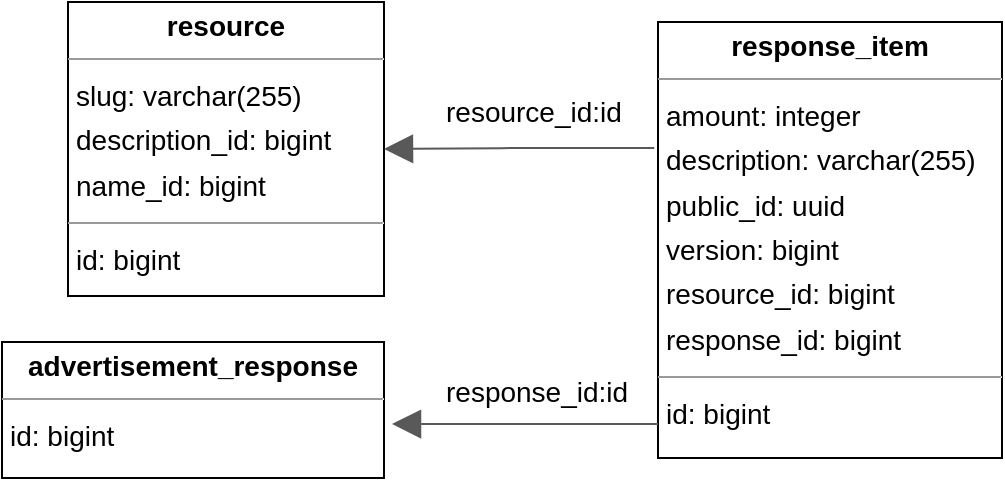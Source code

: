 <mxfile version="20.7.4" type="device"><diagram id="qm36CjVkP01q_Ev-GdK1" name="Page-1"><mxGraphModel dx="1818" dy="827" grid="1" gridSize="10" guides="1" tooltips="1" connect="1" arrows="1" fold="1" page="0" pageScale="1" pageWidth="1169" pageHeight="827" background="none" math="0" shadow="0"><root><mxCell id="0"/><mxCell id="1" parent="0"/><mxCell id="node0" value="&lt;p style=&quot;margin:0px;margin-top:4px;text-align:center;&quot;&gt;&lt;b&gt;advertisement_response&lt;/b&gt;&lt;/p&gt;&lt;hr size=&quot;1&quot;&gt;&lt;p style=&quot;margin:0 0 0 4px;line-height:1.6;&quot;&gt;&lt;/p&gt;&lt;p style=&quot;margin:0 0 0 4px;line-height:1.6;&quot;&gt; id: bigint&lt;/p&gt;" style="verticalAlign=top;align=left;overflow=fill;fontSize=14;fontFamily=Helvetica;html=1;rounded=0;shadow=0;comic=0;labelBackgroundColor=none;strokeWidth=1;" parent="1" vertex="1"><mxGeometry x="-310" y="270" width="191" height="68" as="geometry"/></mxCell><mxCell id="node1" value="&lt;p style=&quot;margin:0px;margin-top:4px;text-align:center;&quot;&gt;&lt;b&gt;resource&lt;/b&gt;&lt;/p&gt;&lt;hr size=&quot;1&quot;/&gt;&lt;p style=&quot;margin:0 0 0 4px;line-height:1.6;&quot;&gt; slug: varchar(255)&lt;br/&gt; description_id: bigint&lt;br/&gt; name_id: bigint&lt;/p&gt;&lt;hr size=&quot;1&quot;/&gt;&lt;p style=&quot;margin:0 0 0 4px;line-height:1.6;&quot;&gt; id: bigint&lt;/p&gt;" style="verticalAlign=top;align=left;overflow=fill;fontSize=14;fontFamily=Helvetica;html=1;rounded=0;shadow=0;comic=0;labelBackgroundColor=none;strokeWidth=1;" parent="1" vertex="1"><mxGeometry x="-277" y="100" width="158" height="147" as="geometry"/></mxCell><mxCell id="node2" value="&lt;p style=&quot;margin:0px;margin-top:4px;text-align:center;&quot;&gt;&lt;b&gt;response_item&lt;/b&gt;&lt;/p&gt;&lt;hr size=&quot;1&quot;/&gt;&lt;p style=&quot;margin:0 0 0 4px;line-height:1.6;&quot;&gt; amount: integer&lt;br/&gt; description: varchar(255)&lt;br/&gt; public_id: uuid&lt;br/&gt; version: bigint&lt;br/&gt; resource_id: bigint&lt;br/&gt; response_id: bigint&lt;/p&gt;&lt;hr size=&quot;1&quot;/&gt;&lt;p style=&quot;margin:0 0 0 4px;line-height:1.6;&quot;&gt; id: bigint&lt;/p&gt;" style="verticalAlign=top;align=left;overflow=fill;fontSize=14;fontFamily=Helvetica;html=1;rounded=0;shadow=0;comic=0;labelBackgroundColor=none;strokeWidth=1;" parent="1" vertex="1"><mxGeometry x="18" y="110" width="172" height="218" as="geometry"/></mxCell><mxCell id="edge1" value="" style="html=1;rounded=1;edgeStyle=orthogonalEdgeStyle;dashed=0;startArrow=none;endArrow=block;endSize=12;strokeColor=#595959;exitX=0;exitY=0.922;exitDx=0;exitDy=0;exitPerimeter=0;entryX=1.021;entryY=0.603;entryDx=0;entryDy=0;entryPerimeter=0;" parent="1" source="node2" target="node0" edge="1"><mxGeometry width="50" height="50" relative="1" as="geometry"><Array as="points"/><mxPoint y="290" as="sourcePoint"/><mxPoint x="-40" y="430" as="targetPoint"/></mxGeometry></mxCell><mxCell id="label8" value="response_id:id" style="edgeLabel;resizable=0;html=1;align=left;verticalAlign=top;strokeColor=default;fontSize=14;" parent="edge1" vertex="1" connectable="0"><mxGeometry x="-90" y="280" as="geometry"/></mxCell><mxCell id="edge0" value="" style="html=1;rounded=1;edgeStyle=orthogonalEdgeStyle;dashed=0;startArrow=none;endArrow=block;endSize=12;strokeColor=#595959;exitX=-0.011;exitY=0.289;exitDx=0;exitDy=0;entryX=1;entryY=0.5;entryDx=0;entryDy=0;exitPerimeter=0;" parent="1" source="node2" target="node1" edge="1"><mxGeometry width="50" height="50" relative="1" as="geometry"><Array as="points"/><mxPoint x="180" y="90" as="targetPoint"/></mxGeometry></mxCell><mxCell id="label2" value="resource_id:id" style="edgeLabel;resizable=0;html=1;align=left;verticalAlign=top;strokeColor=default;fontSize=14;" parent="edge0" vertex="1" connectable="0"><mxGeometry x="-90" y="140" as="geometry"/></mxCell></root></mxGraphModel></diagram></mxfile>